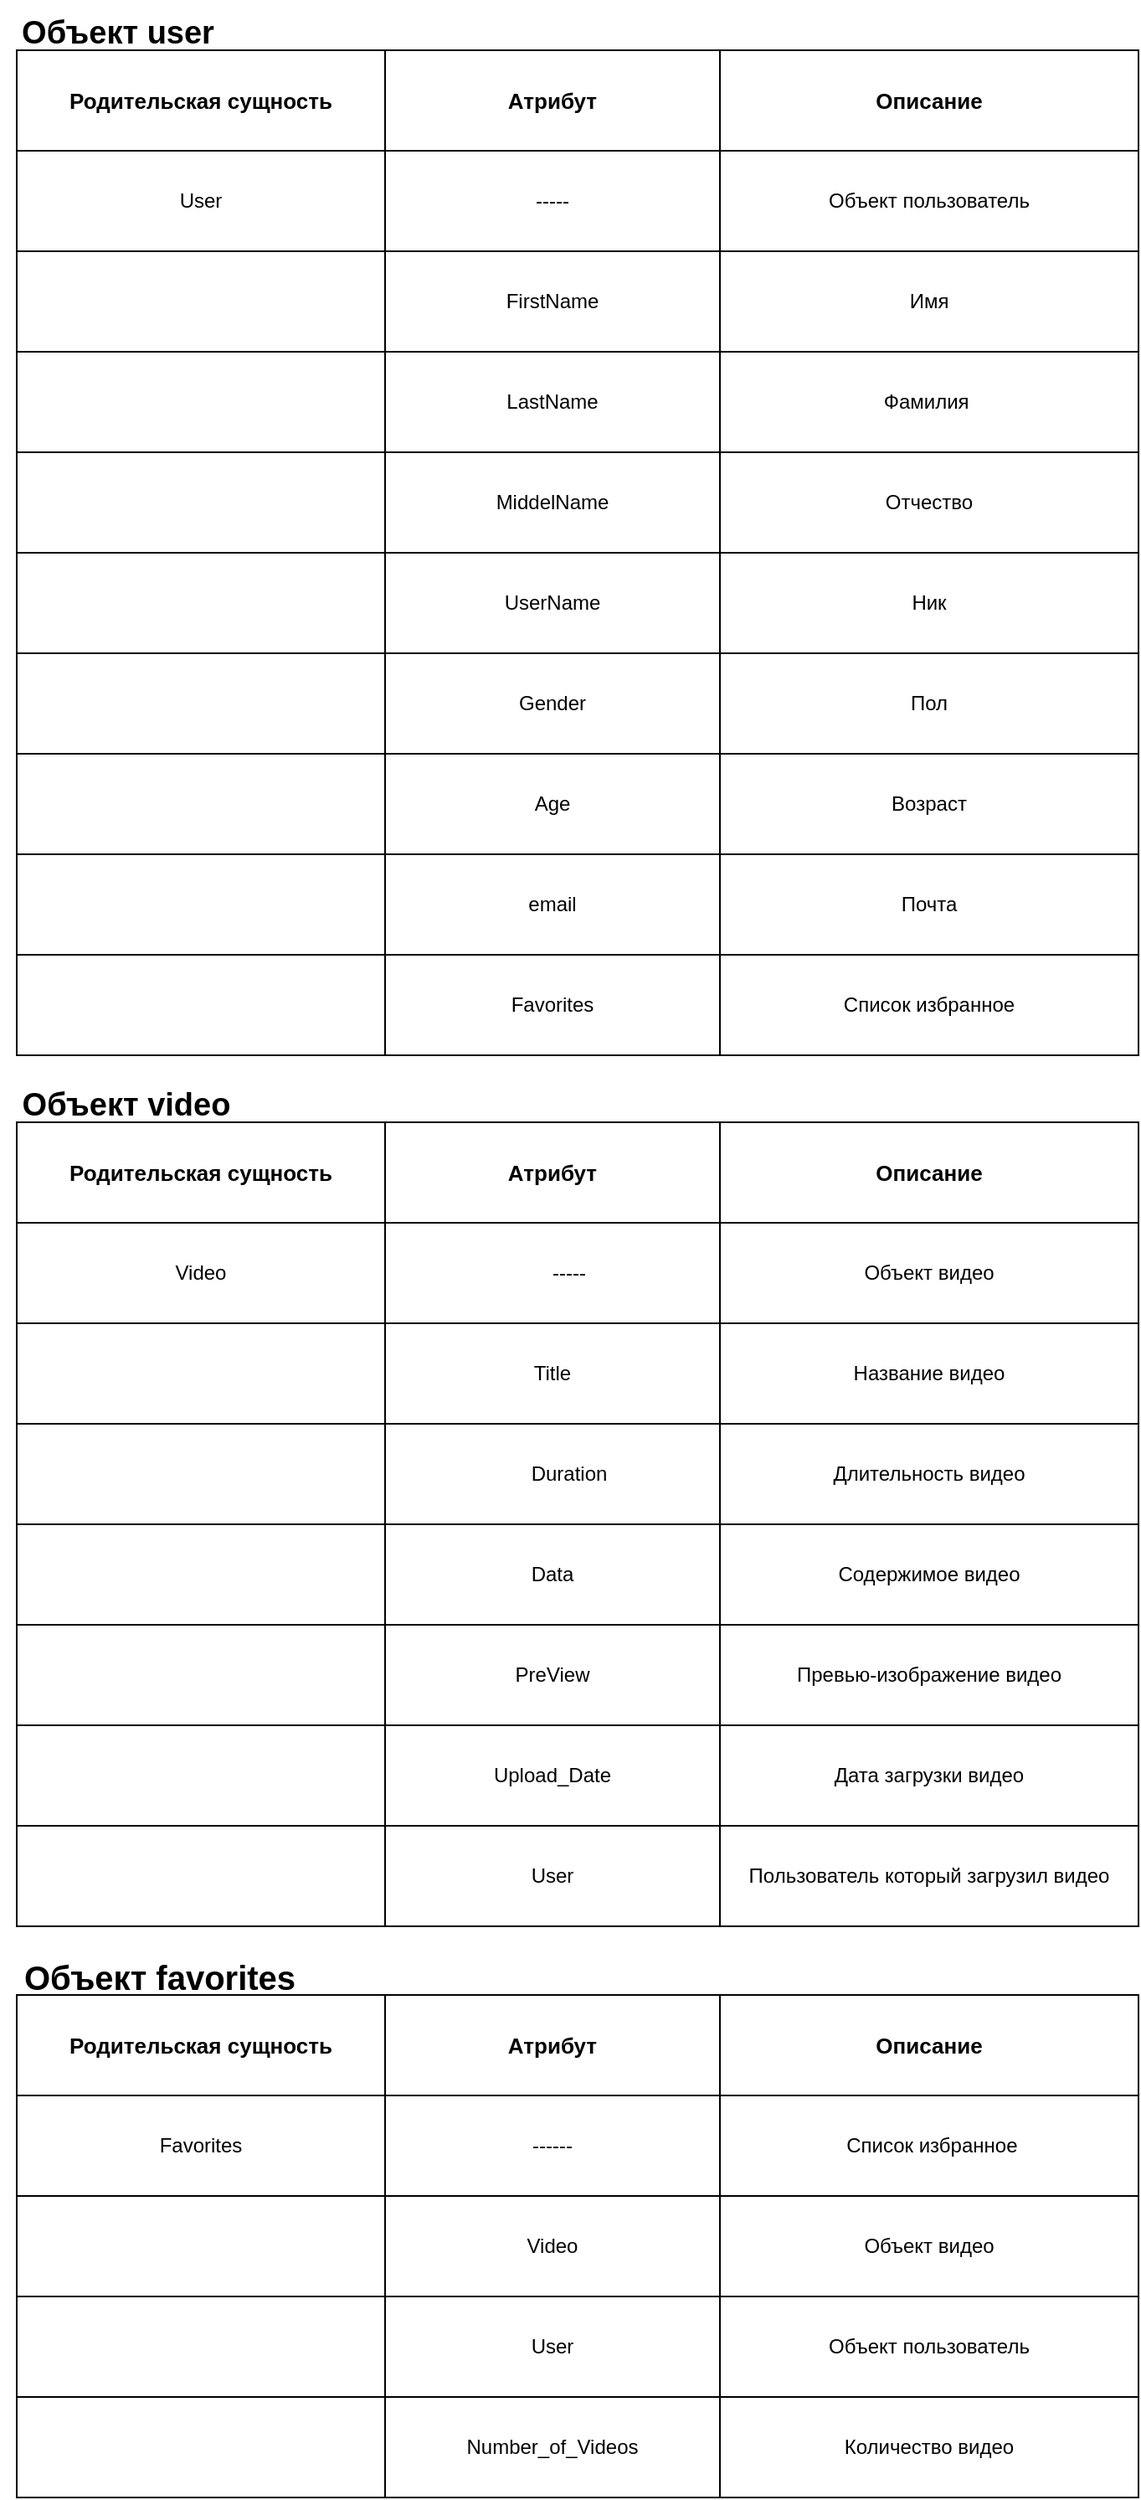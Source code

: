 <mxfile version="24.8.4">
  <diagram name="Страница — 1" id="gEkW901KdOJTFDLDuAzW">
    <mxGraphModel grid="1" page="1" gridSize="10" guides="1" tooltips="1" connect="1" arrows="1" fold="1" pageScale="1" pageWidth="827" pageHeight="1169" math="0" shadow="0">
      <root>
        <mxCell id="0" />
        <mxCell id="1" parent="0" />
        <mxCell id="A_Fp0_x9dH_AFZVL10BB-17" value="&lt;div style=&quot;&quot;&gt;&lt;span style=&quot;background-color: initial;&quot;&gt;User&lt;/span&gt;&lt;/div&gt;" style="rounded=0;whiteSpace=wrap;html=1;align=center;" vertex="1" parent="1">
          <mxGeometry x="80" y="10" width="220" height="60" as="geometry" />
        </mxCell>
        <mxCell id="A_Fp0_x9dH_AFZVL10BB-18" value="-----" style="rounded=0;whiteSpace=wrap;html=1;" vertex="1" parent="1">
          <mxGeometry x="300" y="10" width="200" height="60" as="geometry" />
        </mxCell>
        <mxCell id="A_Fp0_x9dH_AFZVL10BB-19" value="Объект пользователь" style="rounded=0;whiteSpace=wrap;html=1;align=center;" vertex="1" parent="1">
          <mxGeometry x="500" y="10" width="250" height="60" as="geometry" />
        </mxCell>
        <mxCell id="A_Fp0_x9dH_AFZVL10BB-21" value="&lt;b&gt;&lt;font style=&quot;font-size: 13px;&quot;&gt;Родительская сущность&lt;/font&gt;&lt;/b&gt;" style="rounded=0;whiteSpace=wrap;html=1;" vertex="1" parent="1">
          <mxGeometry x="80" y="-50" width="220" height="60" as="geometry" />
        </mxCell>
        <mxCell id="A_Fp0_x9dH_AFZVL10BB-22" value="&lt;b&gt;&lt;font style=&quot;font-size: 13px;&quot;&gt;Атрибут&lt;/font&gt;&lt;/b&gt;" style="rounded=0;whiteSpace=wrap;html=1;" vertex="1" parent="1">
          <mxGeometry x="300" y="-50" width="200" height="60" as="geometry" />
        </mxCell>
        <mxCell id="A_Fp0_x9dH_AFZVL10BB-23" value="&lt;b&gt;&lt;font style=&quot;font-size: 13px;&quot;&gt;Описание&lt;/font&gt;&lt;/b&gt;" style="rounded=0;whiteSpace=wrap;html=1;" vertex="1" parent="1">
          <mxGeometry x="500" y="-50" width="250" height="60" as="geometry" />
        </mxCell>
        <mxCell id="A_Fp0_x9dH_AFZVL10BB-24" value="" style="rounded=0;whiteSpace=wrap;html=1;" vertex="1" parent="1">
          <mxGeometry x="80" y="70" width="220" height="60" as="geometry" />
        </mxCell>
        <mxCell id="A_Fp0_x9dH_AFZVL10BB-25" value="FirstName" style="rounded=0;whiteSpace=wrap;html=1;" vertex="1" parent="1">
          <mxGeometry x="300" y="70" width="200" height="60" as="geometry" />
        </mxCell>
        <mxCell id="A_Fp0_x9dH_AFZVL10BB-26" value="Имя" style="rounded=0;whiteSpace=wrap;html=1;align=center;" vertex="1" parent="1">
          <mxGeometry x="500" y="70" width="250" height="60" as="geometry" />
        </mxCell>
        <mxCell id="A_Fp0_x9dH_AFZVL10BB-27" value="" style="rounded=0;whiteSpace=wrap;html=1;fontStyle=1" vertex="1" parent="1">
          <mxGeometry x="80" y="250" width="220" height="60" as="geometry" />
        </mxCell>
        <mxCell id="A_Fp0_x9dH_AFZVL10BB-28" value="UserName" style="rounded=0;whiteSpace=wrap;html=1;" vertex="1" parent="1">
          <mxGeometry x="300" y="250" width="200" height="60" as="geometry" />
        </mxCell>
        <mxCell id="A_Fp0_x9dH_AFZVL10BB-29" value="Ник" style="rounded=0;whiteSpace=wrap;html=1;" vertex="1" parent="1">
          <mxGeometry x="500" y="250" width="250" height="60" as="geometry" />
        </mxCell>
        <mxCell id="A_Fp0_x9dH_AFZVL10BB-33" value="" style="rounded=0;whiteSpace=wrap;html=1;fontStyle=1" vertex="1" parent="1">
          <mxGeometry x="80" y="430" width="220" height="60" as="geometry" />
        </mxCell>
        <mxCell id="A_Fp0_x9dH_AFZVL10BB-34" value="email" style="rounded=0;whiteSpace=wrap;html=1;" vertex="1" parent="1">
          <mxGeometry x="300" y="430" width="200" height="60" as="geometry" />
        </mxCell>
        <mxCell id="A_Fp0_x9dH_AFZVL10BB-35" value="Почта" style="rounded=0;whiteSpace=wrap;html=1;" vertex="1" parent="1">
          <mxGeometry x="500" y="430" width="250" height="60" as="geometry" />
        </mxCell>
        <mxCell id="A_Fp0_x9dH_AFZVL10BB-36" value="" style="rounded=0;whiteSpace=wrap;html=1;fontStyle=1" vertex="1" parent="1">
          <mxGeometry x="80" y="310" width="220" height="60" as="geometry" />
        </mxCell>
        <mxCell id="A_Fp0_x9dH_AFZVL10BB-37" value="Gender" style="rounded=0;whiteSpace=wrap;html=1;" vertex="1" parent="1">
          <mxGeometry x="300" y="310" width="200" height="60" as="geometry" />
        </mxCell>
        <mxCell id="A_Fp0_x9dH_AFZVL10BB-38" value="Пол" style="rounded=0;whiteSpace=wrap;html=1;" vertex="1" parent="1">
          <mxGeometry x="500" y="310" width="250" height="60" as="geometry" />
        </mxCell>
        <mxCell id="A_Fp0_x9dH_AFZVL10BB-39" value="" style="rounded=0;whiteSpace=wrap;html=1;fontStyle=1" vertex="1" parent="1">
          <mxGeometry x="80" y="370" width="220" height="60" as="geometry" />
        </mxCell>
        <mxCell id="A_Fp0_x9dH_AFZVL10BB-40" value="Age" style="rounded=0;whiteSpace=wrap;html=1;" vertex="1" parent="1">
          <mxGeometry x="300" y="370" width="200" height="60" as="geometry" />
        </mxCell>
        <mxCell id="A_Fp0_x9dH_AFZVL10BB-41" value="Возраст" style="rounded=0;whiteSpace=wrap;html=1;" vertex="1" parent="1">
          <mxGeometry x="500" y="370" width="250" height="60" as="geometry" />
        </mxCell>
        <mxCell id="A_Fp0_x9dH_AFZVL10BB-42" value="&lt;font style=&quot;font-size: 19px;&quot;&gt;&lt;b&gt;Объект user&lt;/b&gt;&lt;/font&gt;" style="text;html=1;align=center;verticalAlign=middle;resizable=0;points=[];autosize=1;strokeColor=none;fillColor=none;" vertex="1" parent="1">
          <mxGeometry x="70" y="-80" width="140" height="40" as="geometry" />
        </mxCell>
        <mxCell id="A_Fp0_x9dH_AFZVL10BB-47" value="Favorites" style="rounded=0;whiteSpace=wrap;html=1;" vertex="1" parent="1">
          <mxGeometry x="80" y="1171" width="220" height="60" as="geometry" />
        </mxCell>
        <mxCell id="A_Fp0_x9dH_AFZVL10BB-48" value="------" style="rounded=0;whiteSpace=wrap;html=1;" vertex="1" parent="1">
          <mxGeometry x="300" y="1171" width="200" height="60" as="geometry" />
        </mxCell>
        <mxCell id="A_Fp0_x9dH_AFZVL10BB-49" value="&amp;nbsp;Список избранное" style="rounded=0;whiteSpace=wrap;html=1;" vertex="1" parent="1">
          <mxGeometry x="500" y="1171" width="250" height="60" as="geometry" />
        </mxCell>
        <mxCell id="A_Fp0_x9dH_AFZVL10BB-50" value="&lt;b&gt;&lt;font style=&quot;font-size: 13px;&quot;&gt;Родительская сущность&lt;/font&gt;&lt;/b&gt;" style="rounded=0;whiteSpace=wrap;html=1;" vertex="1" parent="1">
          <mxGeometry x="80" y="590" width="220" height="60" as="geometry" />
        </mxCell>
        <mxCell id="A_Fp0_x9dH_AFZVL10BB-51" value="&lt;b&gt;&lt;font style=&quot;font-size: 13px;&quot;&gt;Атрибут&lt;/font&gt;&lt;/b&gt;" style="rounded=0;whiteSpace=wrap;html=1;" vertex="1" parent="1">
          <mxGeometry x="300" y="590" width="200" height="60" as="geometry" />
        </mxCell>
        <mxCell id="A_Fp0_x9dH_AFZVL10BB-52" value="&lt;b&gt;&lt;font style=&quot;font-size: 13px;&quot;&gt;Описание&lt;/font&gt;&lt;/b&gt;" style="rounded=0;whiteSpace=wrap;html=1;" vertex="1" parent="1">
          <mxGeometry x="500" y="590" width="250" height="60" as="geometry" />
        </mxCell>
        <mxCell id="A_Fp0_x9dH_AFZVL10BB-53" value="&lt;font style=&quot;font-size: 19px;&quot;&gt;&lt;b&gt;Объект video&lt;/b&gt;&lt;/font&gt;" style="text;html=1;align=center;verticalAlign=middle;resizable=0;points=[];autosize=1;strokeColor=none;fillColor=none;" vertex="1" parent="1">
          <mxGeometry x="70" y="560" width="150" height="40" as="geometry" />
        </mxCell>
        <mxCell id="A_Fp0_x9dH_AFZVL10BB-54" value="Video" style="rounded=0;whiteSpace=wrap;html=1;" vertex="1" parent="1">
          <mxGeometry x="80" y="650" width="220" height="60" as="geometry" />
        </mxCell>
        <mxCell id="A_Fp0_x9dH_AFZVL10BB-55" value="-----" style="rounded=0;whiteSpace=wrap;html=1;" vertex="1" parent="1">
          <mxGeometry x="300" y="650" width="220" height="60" as="geometry" />
        </mxCell>
        <mxCell id="A_Fp0_x9dH_AFZVL10BB-56" value="Объект видео" style="rounded=0;whiteSpace=wrap;html=1;" vertex="1" parent="1">
          <mxGeometry x="500" y="650" width="250" height="60" as="geometry" />
        </mxCell>
        <mxCell id="A_Fp0_x9dH_AFZVL10BB-57" value="" style="rounded=0;whiteSpace=wrap;html=1;" vertex="1" parent="1">
          <mxGeometry x="80" y="770" width="220" height="60" as="geometry" />
        </mxCell>
        <mxCell id="A_Fp0_x9dH_AFZVL10BB-58" value="Duration" style="rounded=0;whiteSpace=wrap;html=1;" vertex="1" parent="1">
          <mxGeometry x="300" y="770" width="220" height="60" as="geometry" />
        </mxCell>
        <mxCell id="A_Fp0_x9dH_AFZVL10BB-59" value="Длительность видео" style="rounded=0;whiteSpace=wrap;html=1;" vertex="1" parent="1">
          <mxGeometry x="500" y="770" width="250" height="60" as="geometry" />
        </mxCell>
        <mxCell id="A_Fp0_x9dH_AFZVL10BB-63" value="" style="rounded=0;whiteSpace=wrap;html=1;" vertex="1" parent="1">
          <mxGeometry x="80" y="710" width="220" height="60" as="geometry" />
        </mxCell>
        <mxCell id="A_Fp0_x9dH_AFZVL10BB-64" value="Title" style="rounded=0;whiteSpace=wrap;html=1;" vertex="1" parent="1">
          <mxGeometry x="300" y="710" width="200" height="60" as="geometry" />
        </mxCell>
        <mxCell id="A_Fp0_x9dH_AFZVL10BB-65" value="Название видео" style="rounded=0;whiteSpace=wrap;html=1;" vertex="1" parent="1">
          <mxGeometry x="500" y="710" width="250" height="60" as="geometry" />
        </mxCell>
        <mxCell id="A_Fp0_x9dH_AFZVL10BB-67" value="" style="rounded=0;whiteSpace=wrap;html=1;" vertex="1" parent="1">
          <mxGeometry x="80" y="830" width="220" height="60" as="geometry" />
        </mxCell>
        <mxCell id="A_Fp0_x9dH_AFZVL10BB-68" value="Data" style="rounded=0;whiteSpace=wrap;html=1;" vertex="1" parent="1">
          <mxGeometry x="300" y="830" width="200" height="60" as="geometry" />
        </mxCell>
        <mxCell id="A_Fp0_x9dH_AFZVL10BB-69" value="Содержимое видео" style="rounded=0;whiteSpace=wrap;html=1;" vertex="1" parent="1">
          <mxGeometry x="500" y="830" width="250" height="60" as="geometry" />
        </mxCell>
        <mxCell id="A_Fp0_x9dH_AFZVL10BB-70" value="" style="rounded=0;whiteSpace=wrap;html=1;" vertex="1" parent="1">
          <mxGeometry x="80" y="890" width="220" height="60" as="geometry" />
        </mxCell>
        <mxCell id="A_Fp0_x9dH_AFZVL10BB-71" value="PreView" style="rounded=0;whiteSpace=wrap;html=1;" vertex="1" parent="1">
          <mxGeometry x="300" y="890" width="200" height="60" as="geometry" />
        </mxCell>
        <mxCell id="A_Fp0_x9dH_AFZVL10BB-72" value="Превью-изображение видео" style="rounded=0;whiteSpace=wrap;html=1;" vertex="1" parent="1">
          <mxGeometry x="500" y="890" width="250" height="60" as="geometry" />
        </mxCell>
        <mxCell id="A_Fp0_x9dH_AFZVL10BB-73" value="" style="rounded=0;whiteSpace=wrap;html=1;" vertex="1" parent="1">
          <mxGeometry x="80" y="950" width="220" height="60" as="geometry" />
        </mxCell>
        <mxCell id="A_Fp0_x9dH_AFZVL10BB-74" value="Upload_Date" style="rounded=0;whiteSpace=wrap;html=1;" vertex="1" parent="1">
          <mxGeometry x="300" y="950" width="200" height="60" as="geometry" />
        </mxCell>
        <mxCell id="A_Fp0_x9dH_AFZVL10BB-75" value="Дата загрузки видео" style="rounded=0;whiteSpace=wrap;html=1;" vertex="1" parent="1">
          <mxGeometry x="500" y="950" width="250" height="60" as="geometry" />
        </mxCell>
        <mxCell id="Dvps1DWXcSxAue-cvgUl-1" value="&lt;font style=&quot;font-size: 20px;&quot;&gt;&lt;b&gt;Объект favorites&lt;/b&gt;&lt;/font&gt;" style="text;html=1;align=center;verticalAlign=middle;resizable=0;points=[];autosize=1;strokeColor=none;fillColor=none;" vertex="1" parent="1">
          <mxGeometry x="70" y="1080" width="190" height="40" as="geometry" />
        </mxCell>
        <mxCell id="Dvps1DWXcSxAue-cvgUl-2" value="&lt;b&gt;&lt;font style=&quot;font-size: 13px;&quot;&gt;Родительская сущность&lt;/font&gt;&lt;/b&gt;" style="rounded=0;whiteSpace=wrap;html=1;" vertex="1" parent="1">
          <mxGeometry x="80" y="1111" width="220" height="60" as="geometry" />
        </mxCell>
        <mxCell id="Dvps1DWXcSxAue-cvgUl-3" value="&lt;b&gt;&lt;font style=&quot;font-size: 13px;&quot;&gt;Атрибут&lt;/font&gt;&lt;/b&gt;" style="rounded=0;whiteSpace=wrap;html=1;" vertex="1" parent="1">
          <mxGeometry x="300" y="1111" width="200" height="60" as="geometry" />
        </mxCell>
        <mxCell id="Dvps1DWXcSxAue-cvgUl-4" value="&lt;b&gt;&lt;font style=&quot;font-size: 13px;&quot;&gt;Описание&lt;/font&gt;&lt;/b&gt;" style="rounded=0;whiteSpace=wrap;html=1;" vertex="1" parent="1">
          <mxGeometry x="500" y="1111" width="250" height="60" as="geometry" />
        </mxCell>
        <mxCell id="Dvps1DWXcSxAue-cvgUl-7" value="" style="rounded=0;whiteSpace=wrap;html=1;" vertex="1" parent="1">
          <mxGeometry x="80" y="1231" width="220" height="60" as="geometry" />
        </mxCell>
        <mxCell id="Dvps1DWXcSxAue-cvgUl-8" value="Video" style="rounded=0;whiteSpace=wrap;html=1;" vertex="1" parent="1">
          <mxGeometry x="300" y="1231" width="200" height="60" as="geometry" />
        </mxCell>
        <mxCell id="Dvps1DWXcSxAue-cvgUl-9" value="Объект видео" style="rounded=0;whiteSpace=wrap;html=1;" vertex="1" parent="1">
          <mxGeometry x="500" y="1231" width="250" height="60" as="geometry" />
        </mxCell>
        <mxCell id="Dvps1DWXcSxAue-cvgUl-10" value="" style="rounded=0;whiteSpace=wrap;html=1;" vertex="1" parent="1">
          <mxGeometry x="80" y="1291" width="220" height="60" as="geometry" />
        </mxCell>
        <mxCell id="Dvps1DWXcSxAue-cvgUl-11" value="User" style="rounded=0;whiteSpace=wrap;html=1;" vertex="1" parent="1">
          <mxGeometry x="300" y="1291" width="200" height="60" as="geometry" />
        </mxCell>
        <mxCell id="Dvps1DWXcSxAue-cvgUl-12" value="Объект пользователь" style="rounded=0;whiteSpace=wrap;html=1;" vertex="1" parent="1">
          <mxGeometry x="500" y="1291" width="250" height="60" as="geometry" />
        </mxCell>
        <mxCell id="Dvps1DWXcSxAue-cvgUl-13" value="" style="rounded=0;whiteSpace=wrap;html=1;" vertex="1" parent="1">
          <mxGeometry x="80" y="1351" width="220" height="60" as="geometry" />
        </mxCell>
        <mxCell id="Dvps1DWXcSxAue-cvgUl-14" value="Number_of_Videos" style="rounded=0;whiteSpace=wrap;html=1;" vertex="1" parent="1">
          <mxGeometry x="300" y="1351" width="200" height="60" as="geometry" />
        </mxCell>
        <mxCell id="Dvps1DWXcSxAue-cvgUl-15" value="Количество видео" style="rounded=0;whiteSpace=wrap;html=1;" vertex="1" parent="1">
          <mxGeometry x="500" y="1351" width="250" height="60" as="geometry" />
        </mxCell>
        <mxCell id="W-u15O8fhN_Cew8Qhhea-21" value="" style="rounded=0;whiteSpace=wrap;html=1;" vertex="1" parent="1">
          <mxGeometry x="80" y="190" width="220" height="60" as="geometry" />
        </mxCell>
        <mxCell id="W-u15O8fhN_Cew8Qhhea-22" value="MiddelName" style="rounded=0;whiteSpace=wrap;html=1;" vertex="1" parent="1">
          <mxGeometry x="300" y="190" width="200" height="60" as="geometry" />
        </mxCell>
        <mxCell id="W-u15O8fhN_Cew8Qhhea-23" value="Отчество" style="rounded=0;whiteSpace=wrap;html=1;align=center;" vertex="1" parent="1">
          <mxGeometry x="500" y="190" width="250" height="60" as="geometry" />
        </mxCell>
        <mxCell id="W-u15O8fhN_Cew8Qhhea-24" value="" style="rounded=0;whiteSpace=wrap;html=1;" vertex="1" parent="1">
          <mxGeometry x="80" y="130" width="220" height="60" as="geometry" />
        </mxCell>
        <mxCell id="W-u15O8fhN_Cew8Qhhea-25" value="LastName" style="rounded=0;whiteSpace=wrap;html=1;" vertex="1" parent="1">
          <mxGeometry x="300" y="130" width="200" height="60" as="geometry" />
        </mxCell>
        <mxCell id="W-u15O8fhN_Cew8Qhhea-26" value="Фамилия&amp;nbsp;" style="rounded=0;whiteSpace=wrap;html=1;align=center;" vertex="1" parent="1">
          <mxGeometry x="500" y="130" width="250" height="60" as="geometry" />
        </mxCell>
        <mxCell id="W-u15O8fhN_Cew8Qhhea-34" value="" style="rounded=0;whiteSpace=wrap;html=1;fontStyle=1" vertex="1" parent="1">
          <mxGeometry x="80" y="490" width="220" height="60" as="geometry" />
        </mxCell>
        <mxCell id="W-u15O8fhN_Cew8Qhhea-35" value="Favorites" style="rounded=0;whiteSpace=wrap;html=1;" vertex="1" parent="1">
          <mxGeometry x="300" y="490" width="200" height="60" as="geometry" />
        </mxCell>
        <mxCell id="W-u15O8fhN_Cew8Qhhea-36" value="Список избранное" style="rounded=0;whiteSpace=wrap;html=1;" vertex="1" parent="1">
          <mxGeometry x="500" y="490" width="250" height="60" as="geometry" />
        </mxCell>
        <mxCell id="W-u15O8fhN_Cew8Qhhea-38" value="" style="rounded=0;whiteSpace=wrap;html=1;" vertex="1" parent="1">
          <mxGeometry x="80" y="1010" width="220" height="60" as="geometry" />
        </mxCell>
        <mxCell id="W-u15O8fhN_Cew8Qhhea-39" value="User" style="rounded=0;whiteSpace=wrap;html=1;" vertex="1" parent="1">
          <mxGeometry x="300" y="1010" width="200" height="60" as="geometry" />
        </mxCell>
        <mxCell id="W-u15O8fhN_Cew8Qhhea-40" value="Пользователь который загрузил видео" style="rounded=0;whiteSpace=wrap;html=1;" vertex="1" parent="1">
          <mxGeometry x="500" y="1010" width="250" height="60" as="geometry" />
        </mxCell>
      </root>
    </mxGraphModel>
  </diagram>
</mxfile>
